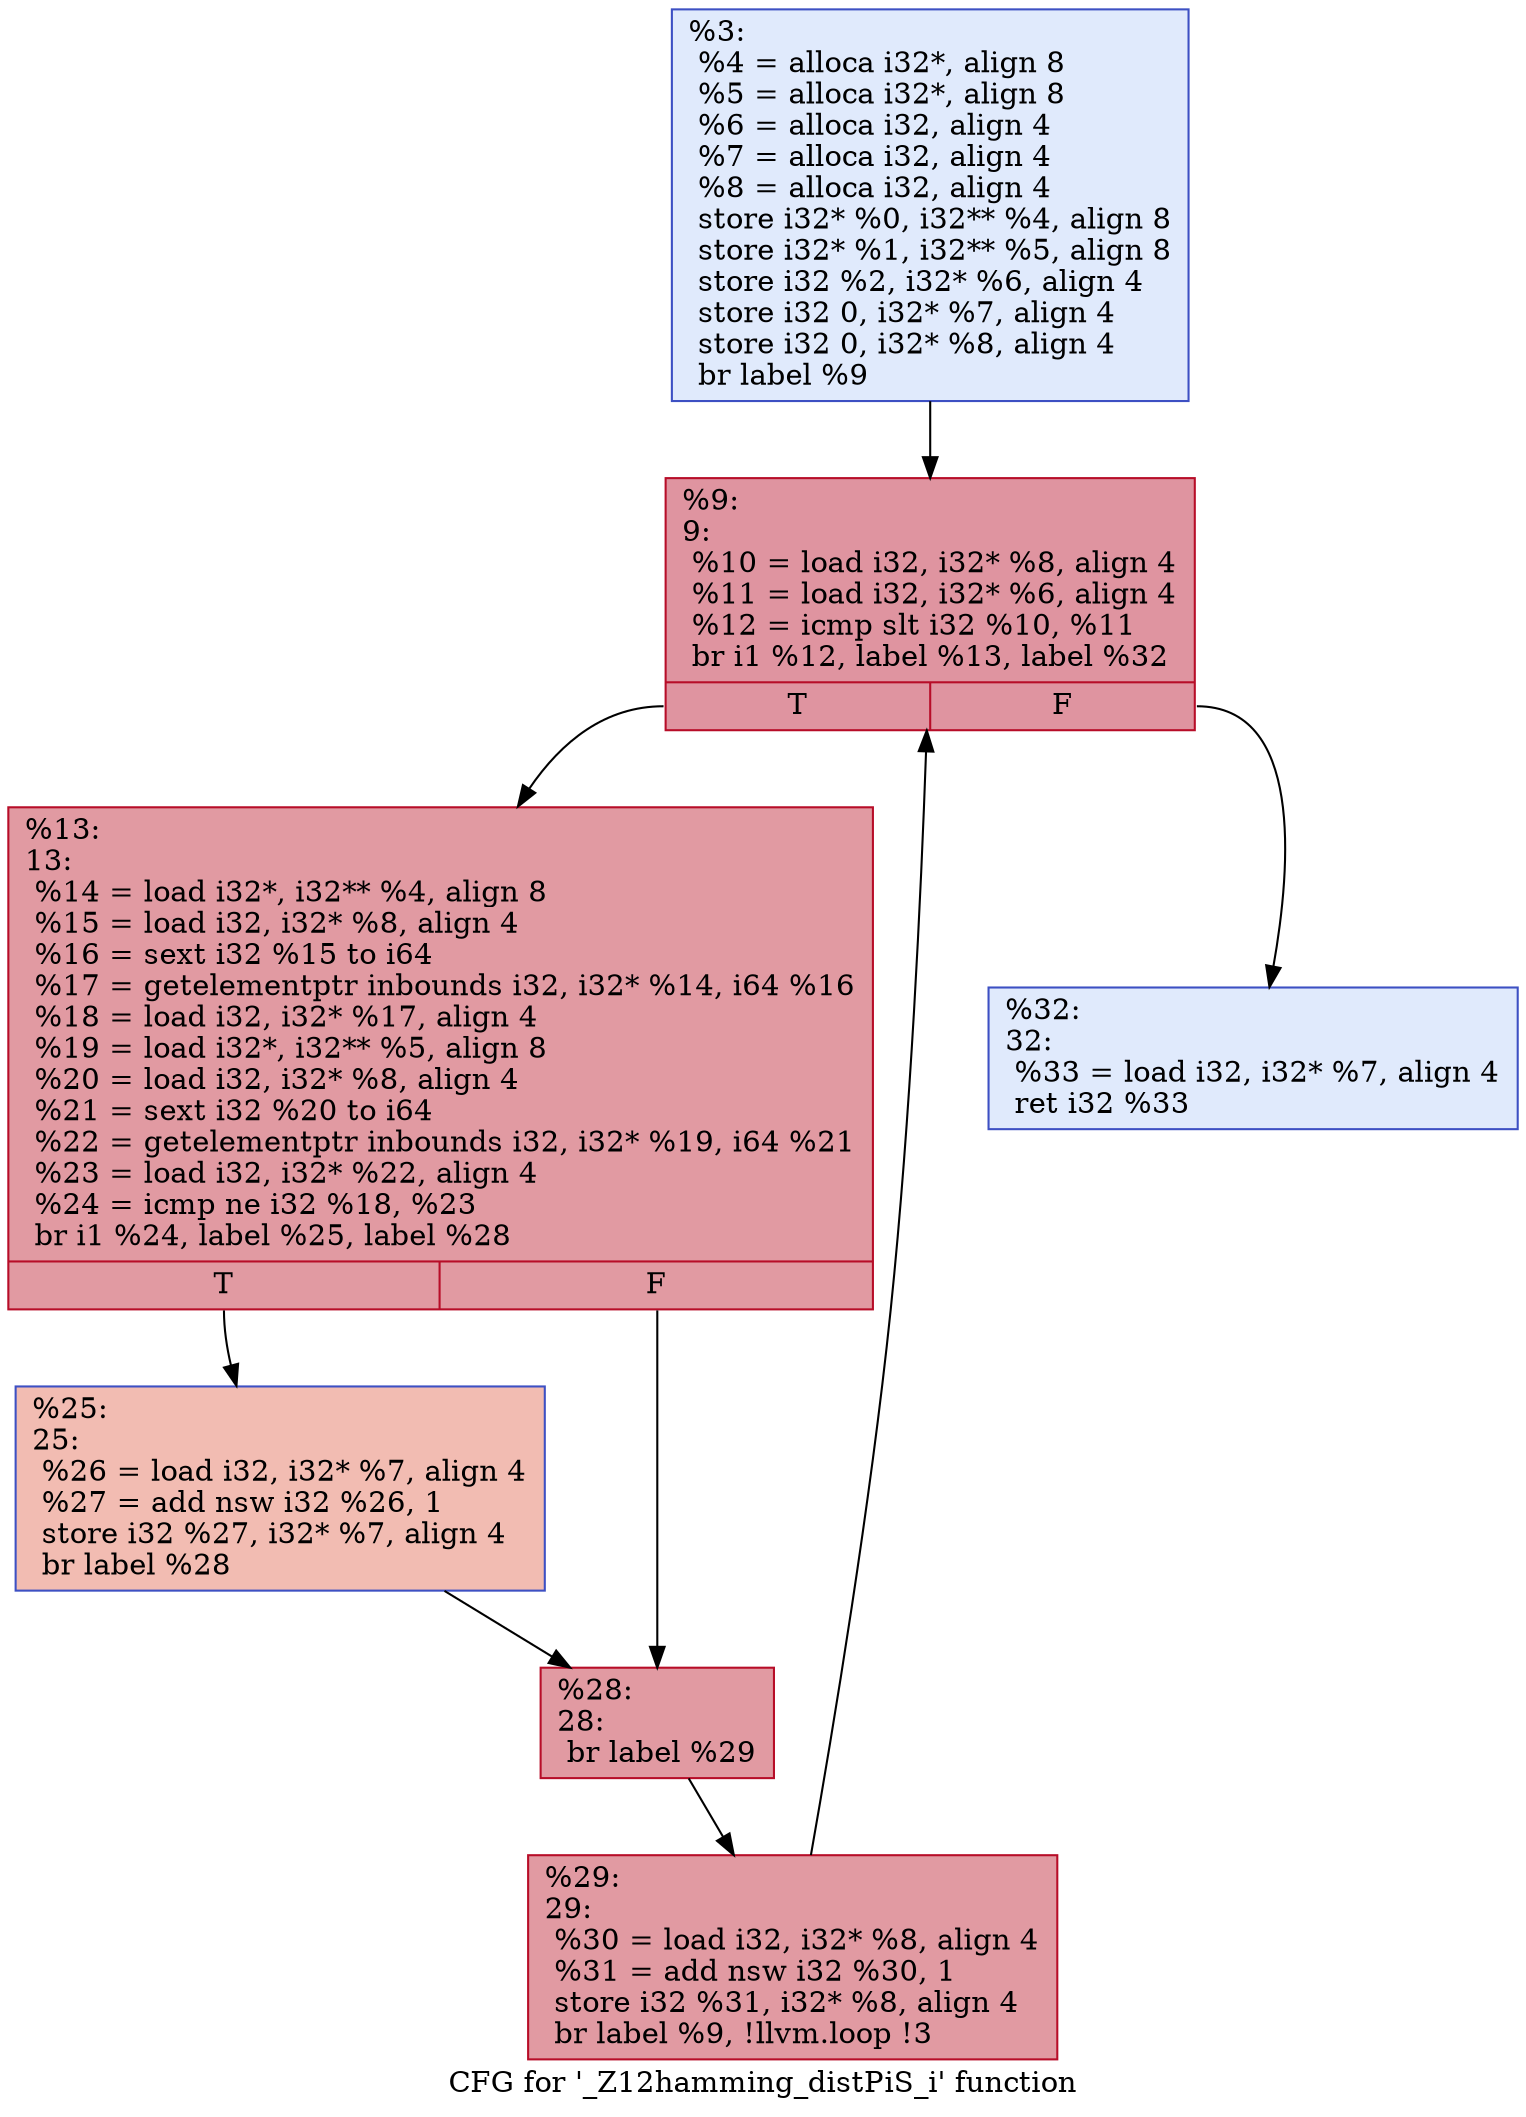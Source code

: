 digraph "CFG for '_Z12hamming_distPiS_i' function" {
	label="CFG for '_Z12hamming_distPiS_i' function";

	Node0x2d75c141ca0 [shape=record,color="#3d50c3ff", style=filled, fillcolor="#b9d0f970",label="{%3:\l  %4 = alloca i32*, align 8\l  %5 = alloca i32*, align 8\l  %6 = alloca i32, align 4\l  %7 = alloca i32, align 4\l  %8 = alloca i32, align 4\l  store i32* %0, i32** %4, align 8\l  store i32* %1, i32** %5, align 8\l  store i32 %2, i32* %6, align 4\l  store i32 0, i32* %7, align 4\l  store i32 0, i32* %8, align 4\l  br label %9\l}"];
	Node0x2d75c141ca0 -> Node0x2d75c141110;
	Node0x2d75c141110 [shape=record,color="#b70d28ff", style=filled, fillcolor="#b70d2870",label="{%9:\l9:                                                \l  %10 = load i32, i32* %8, align 4\l  %11 = load i32, i32* %6, align 4\l  %12 = icmp slt i32 %10, %11\l  br i1 %12, label %13, label %32\l|{<s0>T|<s1>F}}"];
	Node0x2d75c141110:s0 -> Node0x2d75c1418e0;
	Node0x2d75c141110:s1 -> Node0x2d75c1411b0;
	Node0x2d75c1418e0 [shape=record,color="#b70d28ff", style=filled, fillcolor="#bb1b2c70",label="{%13:\l13:                                               \l  %14 = load i32*, i32** %4, align 8\l  %15 = load i32, i32* %8, align 4\l  %16 = sext i32 %15 to i64\l  %17 = getelementptr inbounds i32, i32* %14, i64 %16\l  %18 = load i32, i32* %17, align 4\l  %19 = load i32*, i32** %5, align 8\l  %20 = load i32, i32* %8, align 4\l  %21 = sext i32 %20 to i64\l  %22 = getelementptr inbounds i32, i32* %19, i64 %21\l  %23 = load i32, i32* %22, align 4\l  %24 = icmp ne i32 %18, %23\l  br i1 %24, label %25, label %28\l|{<s0>T|<s1>F}}"];
	Node0x2d75c1418e0:s0 -> Node0x2d75c140a80;
	Node0x2d75c1418e0:s1 -> Node0x2d75c141570;
	Node0x2d75c140a80 [shape=record,color="#3d50c3ff", style=filled, fillcolor="#e1675170",label="{%25:\l25:                                               \l  %26 = load i32, i32* %7, align 4\l  %27 = add nsw i32 %26, 1\l  store i32 %27, i32* %7, align 4\l  br label %28\l}"];
	Node0x2d75c140a80 -> Node0x2d75c141570;
	Node0x2d75c141570 [shape=record,color="#b70d28ff", style=filled, fillcolor="#bb1b2c70",label="{%28:\l28:                                               \l  br label %29\l}"];
	Node0x2d75c141570 -> Node0x2d75c141750;
	Node0x2d75c141750 [shape=record,color="#b70d28ff", style=filled, fillcolor="#bb1b2c70",label="{%29:\l29:                                               \l  %30 = load i32, i32* %8, align 4\l  %31 = add nsw i32 %30, 1\l  store i32 %31, i32* %8, align 4\l  br label %9, !llvm.loop !3\l}"];
	Node0x2d75c141750 -> Node0x2d75c141110;
	Node0x2d75c1411b0 [shape=record,color="#3d50c3ff", style=filled, fillcolor="#b9d0f970",label="{%32:\l32:                                               \l  %33 = load i32, i32* %7, align 4\l  ret i32 %33\l}"];
}
